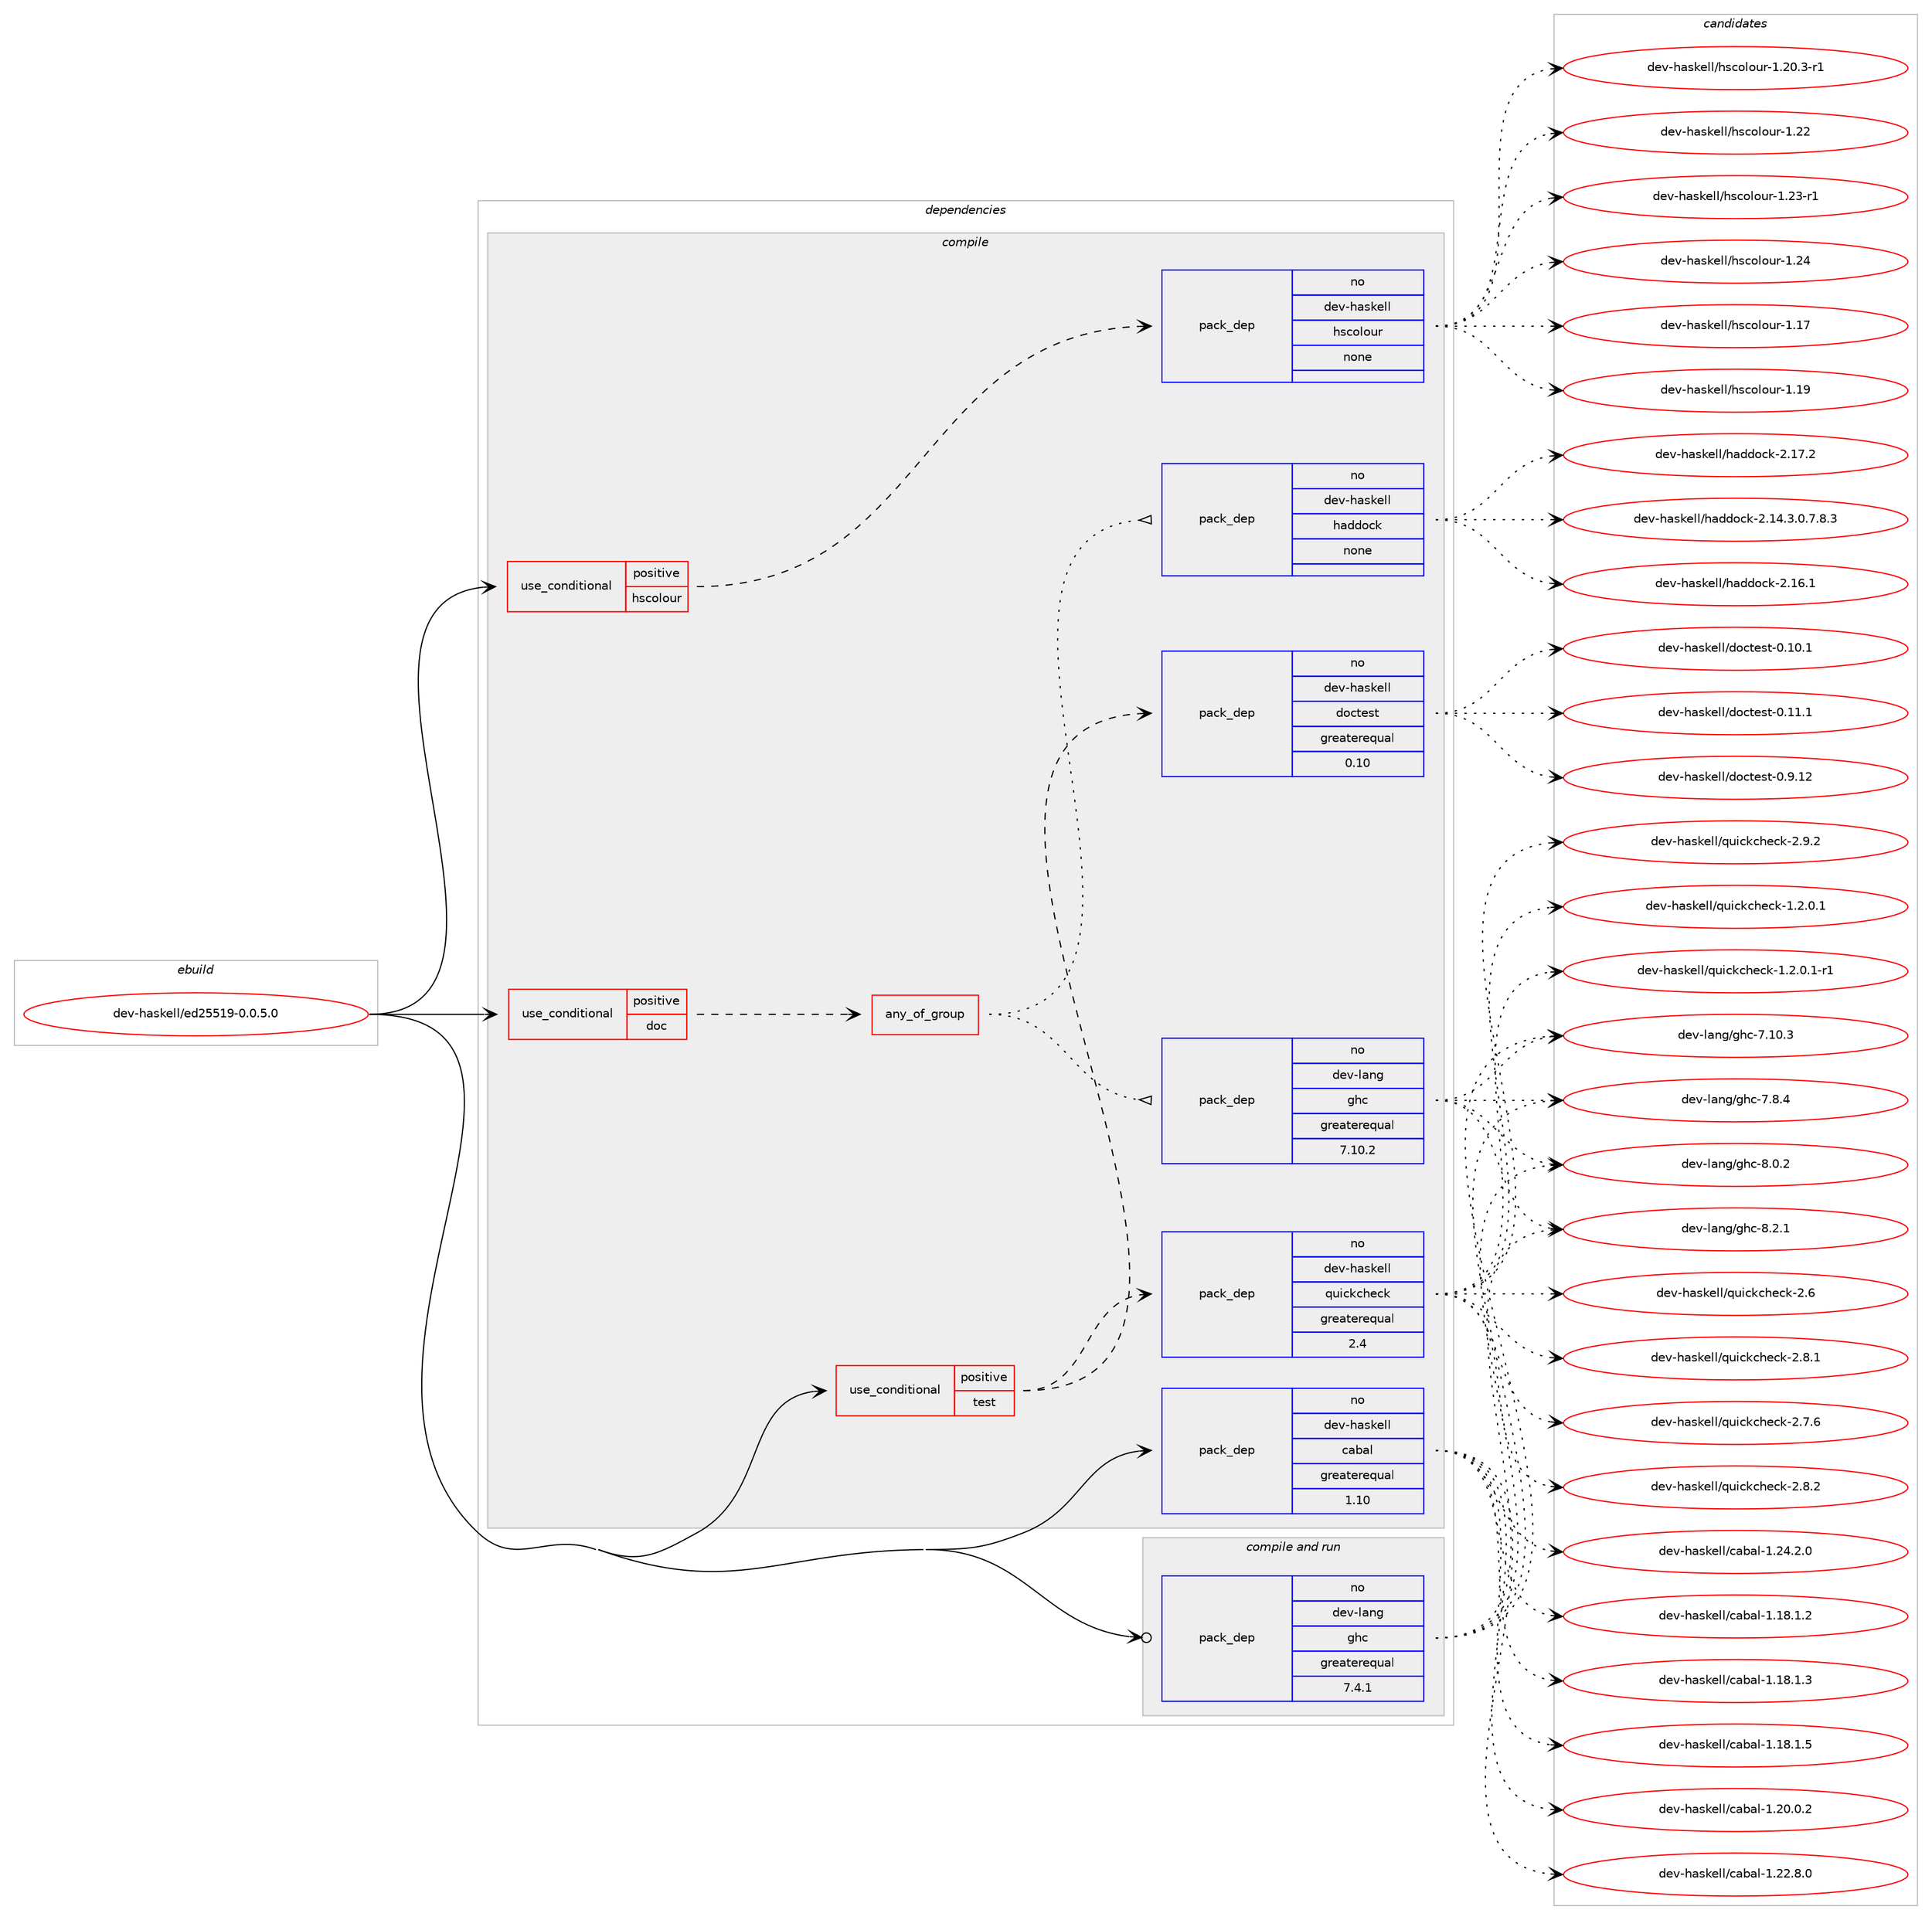 digraph prolog {

# *************
# Graph options
# *************

newrank=true;
concentrate=true;
compound=true;
graph [rankdir=LR,fontname=Helvetica,fontsize=10,ranksep=1.5];#, ranksep=2.5, nodesep=0.2];
edge  [arrowhead=vee];
node  [fontname=Helvetica,fontsize=10];

# **********
# The ebuild
# **********

subgraph cluster_leftcol {
color=gray;
rank=same;
label=<<i>ebuild</i>>;
id [label="dev-haskell/ed25519-0.0.5.0", color=red, width=4, href="../dev-haskell/ed25519-0.0.5.0.svg"];
}

# ****************
# The dependencies
# ****************

subgraph cluster_midcol {
color=gray;
label=<<i>dependencies</i>>;
subgraph cluster_compile {
fillcolor="#eeeeee";
style=filled;
label=<<i>compile</i>>;
subgraph cond18743 {
dependency79628 [label=<<TABLE BORDER="0" CELLBORDER="1" CELLSPACING="0" CELLPADDING="4"><TR><TD ROWSPAN="3" CELLPADDING="10">use_conditional</TD></TR><TR><TD>positive</TD></TR><TR><TD>doc</TD></TR></TABLE>>, shape=none, color=red];
subgraph any1941 {
dependency79629 [label=<<TABLE BORDER="0" CELLBORDER="1" CELLSPACING="0" CELLPADDING="4"><TR><TD CELLPADDING="10">any_of_group</TD></TR></TABLE>>, shape=none, color=red];subgraph pack58914 {
dependency79630 [label=<<TABLE BORDER="0" CELLBORDER="1" CELLSPACING="0" CELLPADDING="4" WIDTH="220"><TR><TD ROWSPAN="6" CELLPADDING="30">pack_dep</TD></TR><TR><TD WIDTH="110">no</TD></TR><TR><TD>dev-haskell</TD></TR><TR><TD>haddock</TD></TR><TR><TD>none</TD></TR><TR><TD></TD></TR></TABLE>>, shape=none, color=blue];
}
dependency79629:e -> dependency79630:w [weight=20,style="dotted",arrowhead="oinv"];
subgraph pack58915 {
dependency79631 [label=<<TABLE BORDER="0" CELLBORDER="1" CELLSPACING="0" CELLPADDING="4" WIDTH="220"><TR><TD ROWSPAN="6" CELLPADDING="30">pack_dep</TD></TR><TR><TD WIDTH="110">no</TD></TR><TR><TD>dev-lang</TD></TR><TR><TD>ghc</TD></TR><TR><TD>greaterequal</TD></TR><TR><TD>7.10.2</TD></TR></TABLE>>, shape=none, color=blue];
}
dependency79629:e -> dependency79631:w [weight=20,style="dotted",arrowhead="oinv"];
}
dependency79628:e -> dependency79629:w [weight=20,style="dashed",arrowhead="vee"];
}
id:e -> dependency79628:w [weight=20,style="solid",arrowhead="vee"];
subgraph cond18744 {
dependency79632 [label=<<TABLE BORDER="0" CELLBORDER="1" CELLSPACING="0" CELLPADDING="4"><TR><TD ROWSPAN="3" CELLPADDING="10">use_conditional</TD></TR><TR><TD>positive</TD></TR><TR><TD>hscolour</TD></TR></TABLE>>, shape=none, color=red];
subgraph pack58916 {
dependency79633 [label=<<TABLE BORDER="0" CELLBORDER="1" CELLSPACING="0" CELLPADDING="4" WIDTH="220"><TR><TD ROWSPAN="6" CELLPADDING="30">pack_dep</TD></TR><TR><TD WIDTH="110">no</TD></TR><TR><TD>dev-haskell</TD></TR><TR><TD>hscolour</TD></TR><TR><TD>none</TD></TR><TR><TD></TD></TR></TABLE>>, shape=none, color=blue];
}
dependency79632:e -> dependency79633:w [weight=20,style="dashed",arrowhead="vee"];
}
id:e -> dependency79632:w [weight=20,style="solid",arrowhead="vee"];
subgraph cond18745 {
dependency79634 [label=<<TABLE BORDER="0" CELLBORDER="1" CELLSPACING="0" CELLPADDING="4"><TR><TD ROWSPAN="3" CELLPADDING="10">use_conditional</TD></TR><TR><TD>positive</TD></TR><TR><TD>test</TD></TR></TABLE>>, shape=none, color=red];
subgraph pack58917 {
dependency79635 [label=<<TABLE BORDER="0" CELLBORDER="1" CELLSPACING="0" CELLPADDING="4" WIDTH="220"><TR><TD ROWSPAN="6" CELLPADDING="30">pack_dep</TD></TR><TR><TD WIDTH="110">no</TD></TR><TR><TD>dev-haskell</TD></TR><TR><TD>doctest</TD></TR><TR><TD>greaterequal</TD></TR><TR><TD>0.10</TD></TR></TABLE>>, shape=none, color=blue];
}
dependency79634:e -> dependency79635:w [weight=20,style="dashed",arrowhead="vee"];
subgraph pack58918 {
dependency79636 [label=<<TABLE BORDER="0" CELLBORDER="1" CELLSPACING="0" CELLPADDING="4" WIDTH="220"><TR><TD ROWSPAN="6" CELLPADDING="30">pack_dep</TD></TR><TR><TD WIDTH="110">no</TD></TR><TR><TD>dev-haskell</TD></TR><TR><TD>quickcheck</TD></TR><TR><TD>greaterequal</TD></TR><TR><TD>2.4</TD></TR></TABLE>>, shape=none, color=blue];
}
dependency79634:e -> dependency79636:w [weight=20,style="dashed",arrowhead="vee"];
}
id:e -> dependency79634:w [weight=20,style="solid",arrowhead="vee"];
subgraph pack58919 {
dependency79637 [label=<<TABLE BORDER="0" CELLBORDER="1" CELLSPACING="0" CELLPADDING="4" WIDTH="220"><TR><TD ROWSPAN="6" CELLPADDING="30">pack_dep</TD></TR><TR><TD WIDTH="110">no</TD></TR><TR><TD>dev-haskell</TD></TR><TR><TD>cabal</TD></TR><TR><TD>greaterequal</TD></TR><TR><TD>1.10</TD></TR></TABLE>>, shape=none, color=blue];
}
id:e -> dependency79637:w [weight=20,style="solid",arrowhead="vee"];
}
subgraph cluster_compileandrun {
fillcolor="#eeeeee";
style=filled;
label=<<i>compile and run</i>>;
subgraph pack58920 {
dependency79638 [label=<<TABLE BORDER="0" CELLBORDER="1" CELLSPACING="0" CELLPADDING="4" WIDTH="220"><TR><TD ROWSPAN="6" CELLPADDING="30">pack_dep</TD></TR><TR><TD WIDTH="110">no</TD></TR><TR><TD>dev-lang</TD></TR><TR><TD>ghc</TD></TR><TR><TD>greaterequal</TD></TR><TR><TD>7.4.1</TD></TR></TABLE>>, shape=none, color=blue];
}
id:e -> dependency79638:w [weight=20,style="solid",arrowhead="odotvee"];
}
subgraph cluster_run {
fillcolor="#eeeeee";
style=filled;
label=<<i>run</i>>;
}
}

# **************
# The candidates
# **************

subgraph cluster_choices {
rank=same;
color=gray;
label=<<i>candidates</i>>;

subgraph choice58914 {
color=black;
nodesep=1;
choice1001011184510497115107101108108471049710010011199107455046495246514648465546564651 [label="dev-haskell/haddock-2.14.3.0.7.8.3", color=red, width=4,href="../dev-haskell/haddock-2.14.3.0.7.8.3.svg"];
choice100101118451049711510710110810847104971001001119910745504649544649 [label="dev-haskell/haddock-2.16.1", color=red, width=4,href="../dev-haskell/haddock-2.16.1.svg"];
choice100101118451049711510710110810847104971001001119910745504649554650 [label="dev-haskell/haddock-2.17.2", color=red, width=4,href="../dev-haskell/haddock-2.17.2.svg"];
dependency79630:e -> choice1001011184510497115107101108108471049710010011199107455046495246514648465546564651:w [style=dotted,weight="100"];
dependency79630:e -> choice100101118451049711510710110810847104971001001119910745504649544649:w [style=dotted,weight="100"];
dependency79630:e -> choice100101118451049711510710110810847104971001001119910745504649554650:w [style=dotted,weight="100"];
}
subgraph choice58915 {
color=black;
nodesep=1;
choice1001011184510897110103471031049945554649484651 [label="dev-lang/ghc-7.10.3", color=red, width=4,href="../dev-lang/ghc-7.10.3.svg"];
choice10010111845108971101034710310499455546564652 [label="dev-lang/ghc-7.8.4", color=red, width=4,href="../dev-lang/ghc-7.8.4.svg"];
choice10010111845108971101034710310499455646484650 [label="dev-lang/ghc-8.0.2", color=red, width=4,href="../dev-lang/ghc-8.0.2.svg"];
choice10010111845108971101034710310499455646504649 [label="dev-lang/ghc-8.2.1", color=red, width=4,href="../dev-lang/ghc-8.2.1.svg"];
dependency79631:e -> choice1001011184510897110103471031049945554649484651:w [style=dotted,weight="100"];
dependency79631:e -> choice10010111845108971101034710310499455546564652:w [style=dotted,weight="100"];
dependency79631:e -> choice10010111845108971101034710310499455646484650:w [style=dotted,weight="100"];
dependency79631:e -> choice10010111845108971101034710310499455646504649:w [style=dotted,weight="100"];
}
subgraph choice58916 {
color=black;
nodesep=1;
choice100101118451049711510710110810847104115991111081111171144549464955 [label="dev-haskell/hscolour-1.17", color=red, width=4,href="../dev-haskell/hscolour-1.17.svg"];
choice100101118451049711510710110810847104115991111081111171144549464957 [label="dev-haskell/hscolour-1.19", color=red, width=4,href="../dev-haskell/hscolour-1.19.svg"];
choice10010111845104971151071011081084710411599111108111117114454946504846514511449 [label="dev-haskell/hscolour-1.20.3-r1", color=red, width=4,href="../dev-haskell/hscolour-1.20.3-r1.svg"];
choice100101118451049711510710110810847104115991111081111171144549465050 [label="dev-haskell/hscolour-1.22", color=red, width=4,href="../dev-haskell/hscolour-1.22.svg"];
choice1001011184510497115107101108108471041159911110811111711445494650514511449 [label="dev-haskell/hscolour-1.23-r1", color=red, width=4,href="../dev-haskell/hscolour-1.23-r1.svg"];
choice100101118451049711510710110810847104115991111081111171144549465052 [label="dev-haskell/hscolour-1.24", color=red, width=4,href="../dev-haskell/hscolour-1.24.svg"];
dependency79633:e -> choice100101118451049711510710110810847104115991111081111171144549464955:w [style=dotted,weight="100"];
dependency79633:e -> choice100101118451049711510710110810847104115991111081111171144549464957:w [style=dotted,weight="100"];
dependency79633:e -> choice10010111845104971151071011081084710411599111108111117114454946504846514511449:w [style=dotted,weight="100"];
dependency79633:e -> choice100101118451049711510710110810847104115991111081111171144549465050:w [style=dotted,weight="100"];
dependency79633:e -> choice1001011184510497115107101108108471041159911110811111711445494650514511449:w [style=dotted,weight="100"];
dependency79633:e -> choice100101118451049711510710110810847104115991111081111171144549465052:w [style=dotted,weight="100"];
}
subgraph choice58917 {
color=black;
nodesep=1;
choice1001011184510497115107101108108471001119911610111511645484649484649 [label="dev-haskell/doctest-0.10.1", color=red, width=4,href="../dev-haskell/doctest-0.10.1.svg"];
choice1001011184510497115107101108108471001119911610111511645484649494649 [label="dev-haskell/doctest-0.11.1", color=red, width=4,href="../dev-haskell/doctest-0.11.1.svg"];
choice1001011184510497115107101108108471001119911610111511645484657464950 [label="dev-haskell/doctest-0.9.12", color=red, width=4,href="../dev-haskell/doctest-0.9.12.svg"];
dependency79635:e -> choice1001011184510497115107101108108471001119911610111511645484649484649:w [style=dotted,weight="100"];
dependency79635:e -> choice1001011184510497115107101108108471001119911610111511645484649494649:w [style=dotted,weight="100"];
dependency79635:e -> choice1001011184510497115107101108108471001119911610111511645484657464950:w [style=dotted,weight="100"];
}
subgraph choice58918 {
color=black;
nodesep=1;
choice1001011184510497115107101108108471131171059910799104101991074549465046484649 [label="dev-haskell/quickcheck-1.2.0.1", color=red, width=4,href="../dev-haskell/quickcheck-1.2.0.1.svg"];
choice10010111845104971151071011081084711311710599107991041019910745494650464846494511449 [label="dev-haskell/quickcheck-1.2.0.1-r1", color=red, width=4,href="../dev-haskell/quickcheck-1.2.0.1-r1.svg"];
choice10010111845104971151071011081084711311710599107991041019910745504654 [label="dev-haskell/quickcheck-2.6", color=red, width=4,href="../dev-haskell/quickcheck-2.6.svg"];
choice100101118451049711510710110810847113117105991079910410199107455046554654 [label="dev-haskell/quickcheck-2.7.6", color=red, width=4,href="../dev-haskell/quickcheck-2.7.6.svg"];
choice100101118451049711510710110810847113117105991079910410199107455046564649 [label="dev-haskell/quickcheck-2.8.1", color=red, width=4,href="../dev-haskell/quickcheck-2.8.1.svg"];
choice100101118451049711510710110810847113117105991079910410199107455046564650 [label="dev-haskell/quickcheck-2.8.2", color=red, width=4,href="../dev-haskell/quickcheck-2.8.2.svg"];
choice100101118451049711510710110810847113117105991079910410199107455046574650 [label="dev-haskell/quickcheck-2.9.2", color=red, width=4,href="../dev-haskell/quickcheck-2.9.2.svg"];
dependency79636:e -> choice1001011184510497115107101108108471131171059910799104101991074549465046484649:w [style=dotted,weight="100"];
dependency79636:e -> choice10010111845104971151071011081084711311710599107991041019910745494650464846494511449:w [style=dotted,weight="100"];
dependency79636:e -> choice10010111845104971151071011081084711311710599107991041019910745504654:w [style=dotted,weight="100"];
dependency79636:e -> choice100101118451049711510710110810847113117105991079910410199107455046554654:w [style=dotted,weight="100"];
dependency79636:e -> choice100101118451049711510710110810847113117105991079910410199107455046564649:w [style=dotted,weight="100"];
dependency79636:e -> choice100101118451049711510710110810847113117105991079910410199107455046564650:w [style=dotted,weight="100"];
dependency79636:e -> choice100101118451049711510710110810847113117105991079910410199107455046574650:w [style=dotted,weight="100"];
}
subgraph choice58919 {
color=black;
nodesep=1;
choice10010111845104971151071011081084799979897108454946495646494650 [label="dev-haskell/cabal-1.18.1.2", color=red, width=4,href="../dev-haskell/cabal-1.18.1.2.svg"];
choice10010111845104971151071011081084799979897108454946495646494651 [label="dev-haskell/cabal-1.18.1.3", color=red, width=4,href="../dev-haskell/cabal-1.18.1.3.svg"];
choice10010111845104971151071011081084799979897108454946495646494653 [label="dev-haskell/cabal-1.18.1.5", color=red, width=4,href="../dev-haskell/cabal-1.18.1.5.svg"];
choice10010111845104971151071011081084799979897108454946504846484650 [label="dev-haskell/cabal-1.20.0.2", color=red, width=4,href="../dev-haskell/cabal-1.20.0.2.svg"];
choice10010111845104971151071011081084799979897108454946505046564648 [label="dev-haskell/cabal-1.22.8.0", color=red, width=4,href="../dev-haskell/cabal-1.22.8.0.svg"];
choice10010111845104971151071011081084799979897108454946505246504648 [label="dev-haskell/cabal-1.24.2.0", color=red, width=4,href="../dev-haskell/cabal-1.24.2.0.svg"];
dependency79637:e -> choice10010111845104971151071011081084799979897108454946495646494650:w [style=dotted,weight="100"];
dependency79637:e -> choice10010111845104971151071011081084799979897108454946495646494651:w [style=dotted,weight="100"];
dependency79637:e -> choice10010111845104971151071011081084799979897108454946495646494653:w [style=dotted,weight="100"];
dependency79637:e -> choice10010111845104971151071011081084799979897108454946504846484650:w [style=dotted,weight="100"];
dependency79637:e -> choice10010111845104971151071011081084799979897108454946505046564648:w [style=dotted,weight="100"];
dependency79637:e -> choice10010111845104971151071011081084799979897108454946505246504648:w [style=dotted,weight="100"];
}
subgraph choice58920 {
color=black;
nodesep=1;
choice1001011184510897110103471031049945554649484651 [label="dev-lang/ghc-7.10.3", color=red, width=4,href="../dev-lang/ghc-7.10.3.svg"];
choice10010111845108971101034710310499455546564652 [label="dev-lang/ghc-7.8.4", color=red, width=4,href="../dev-lang/ghc-7.8.4.svg"];
choice10010111845108971101034710310499455646484650 [label="dev-lang/ghc-8.0.2", color=red, width=4,href="../dev-lang/ghc-8.0.2.svg"];
choice10010111845108971101034710310499455646504649 [label="dev-lang/ghc-8.2.1", color=red, width=4,href="../dev-lang/ghc-8.2.1.svg"];
dependency79638:e -> choice1001011184510897110103471031049945554649484651:w [style=dotted,weight="100"];
dependency79638:e -> choice10010111845108971101034710310499455546564652:w [style=dotted,weight="100"];
dependency79638:e -> choice10010111845108971101034710310499455646484650:w [style=dotted,weight="100"];
dependency79638:e -> choice10010111845108971101034710310499455646504649:w [style=dotted,weight="100"];
}
}

}
